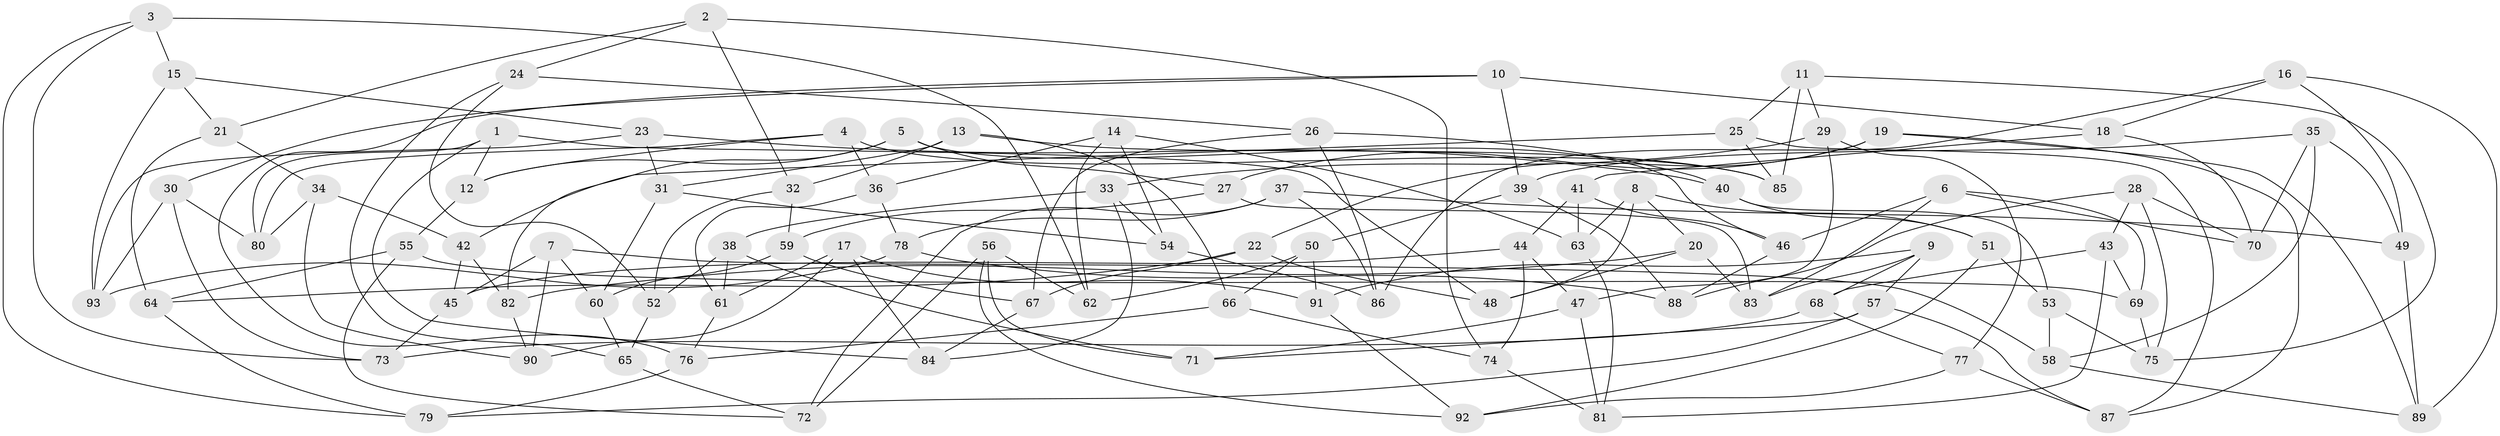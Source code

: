 // coarse degree distribution, {4: 0.2857142857142857, 5: 0.21428571428571427, 3: 0.07142857142857142, 6: 0.42857142857142855}
// Generated by graph-tools (version 1.1) at 2025/38/03/04/25 23:38:19]
// undirected, 93 vertices, 186 edges
graph export_dot {
  node [color=gray90,style=filled];
  1;
  2;
  3;
  4;
  5;
  6;
  7;
  8;
  9;
  10;
  11;
  12;
  13;
  14;
  15;
  16;
  17;
  18;
  19;
  20;
  21;
  22;
  23;
  24;
  25;
  26;
  27;
  28;
  29;
  30;
  31;
  32;
  33;
  34;
  35;
  36;
  37;
  38;
  39;
  40;
  41;
  42;
  43;
  44;
  45;
  46;
  47;
  48;
  49;
  50;
  51;
  52;
  53;
  54;
  55;
  56;
  57;
  58;
  59;
  60;
  61;
  62;
  63;
  64;
  65;
  66;
  67;
  68;
  69;
  70;
  71;
  72;
  73;
  74;
  75;
  76;
  77;
  78;
  79;
  80;
  81;
  82;
  83;
  84;
  85;
  86;
  87;
  88;
  89;
  90;
  91;
  92;
  93;
  1 -- 48;
  1 -- 84;
  1 -- 12;
  1 -- 80;
  2 -- 74;
  2 -- 32;
  2 -- 24;
  2 -- 21;
  3 -- 15;
  3 -- 62;
  3 -- 79;
  3 -- 73;
  4 -- 36;
  4 -- 12;
  4 -- 85;
  4 -- 80;
  5 -- 27;
  5 -- 12;
  5 -- 82;
  5 -- 46;
  6 -- 46;
  6 -- 69;
  6 -- 70;
  6 -- 83;
  7 -- 60;
  7 -- 58;
  7 -- 45;
  7 -- 90;
  8 -- 48;
  8 -- 20;
  8 -- 51;
  8 -- 63;
  9 -- 68;
  9 -- 91;
  9 -- 83;
  9 -- 57;
  10 -- 30;
  10 -- 39;
  10 -- 18;
  10 -- 76;
  11 -- 75;
  11 -- 85;
  11 -- 29;
  11 -- 25;
  12 -- 55;
  13 -- 66;
  13 -- 31;
  13 -- 85;
  13 -- 32;
  14 -- 54;
  14 -- 36;
  14 -- 63;
  14 -- 62;
  15 -- 23;
  15 -- 21;
  15 -- 93;
  16 -- 18;
  16 -- 49;
  16 -- 89;
  16 -- 86;
  17 -- 61;
  17 -- 84;
  17 -- 91;
  17 -- 90;
  18 -- 70;
  18 -- 41;
  19 -- 22;
  19 -- 87;
  19 -- 89;
  19 -- 27;
  20 -- 83;
  20 -- 48;
  20 -- 82;
  21 -- 34;
  21 -- 64;
  22 -- 67;
  22 -- 48;
  22 -- 64;
  23 -- 40;
  23 -- 93;
  23 -- 31;
  24 -- 26;
  24 -- 52;
  24 -- 65;
  25 -- 85;
  25 -- 87;
  25 -- 42;
  26 -- 67;
  26 -- 40;
  26 -- 86;
  27 -- 83;
  27 -- 59;
  28 -- 88;
  28 -- 70;
  28 -- 75;
  28 -- 43;
  29 -- 33;
  29 -- 77;
  29 -- 47;
  30 -- 73;
  30 -- 80;
  30 -- 93;
  31 -- 54;
  31 -- 60;
  32 -- 52;
  32 -- 59;
  33 -- 54;
  33 -- 84;
  33 -- 38;
  34 -- 90;
  34 -- 42;
  34 -- 80;
  35 -- 49;
  35 -- 70;
  35 -- 58;
  35 -- 39;
  36 -- 78;
  36 -- 61;
  37 -- 72;
  37 -- 78;
  37 -- 49;
  37 -- 86;
  38 -- 61;
  38 -- 52;
  38 -- 71;
  39 -- 88;
  39 -- 50;
  40 -- 53;
  40 -- 51;
  41 -- 63;
  41 -- 44;
  41 -- 46;
  42 -- 82;
  42 -- 45;
  43 -- 81;
  43 -- 69;
  43 -- 68;
  44 -- 74;
  44 -- 45;
  44 -- 47;
  45 -- 73;
  46 -- 88;
  47 -- 71;
  47 -- 81;
  49 -- 89;
  50 -- 62;
  50 -- 66;
  50 -- 91;
  51 -- 92;
  51 -- 53;
  52 -- 65;
  53 -- 58;
  53 -- 75;
  54 -- 86;
  55 -- 72;
  55 -- 64;
  55 -- 69;
  56 -- 62;
  56 -- 72;
  56 -- 71;
  56 -- 92;
  57 -- 71;
  57 -- 87;
  57 -- 79;
  58 -- 89;
  59 -- 60;
  59 -- 67;
  60 -- 65;
  61 -- 76;
  63 -- 81;
  64 -- 79;
  65 -- 72;
  66 -- 74;
  66 -- 76;
  67 -- 84;
  68 -- 77;
  68 -- 73;
  69 -- 75;
  74 -- 81;
  76 -- 79;
  77 -- 87;
  77 -- 92;
  78 -- 93;
  78 -- 88;
  82 -- 90;
  91 -- 92;
}
